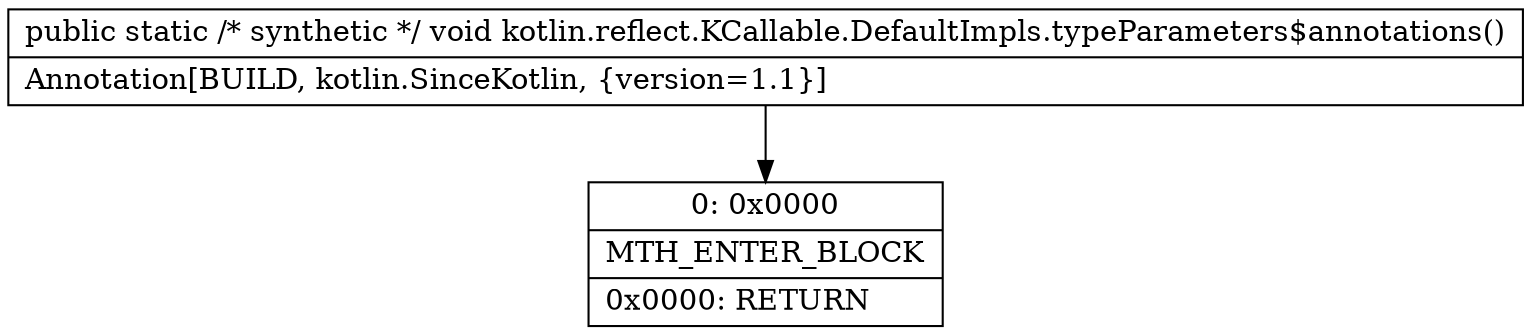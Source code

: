digraph "CFG forkotlin.reflect.KCallable.DefaultImpls.typeParameters$annotations()V" {
Node_0 [shape=record,label="{0\:\ 0x0000|MTH_ENTER_BLOCK\l|0x0000: RETURN   \l}"];
MethodNode[shape=record,label="{public static \/* synthetic *\/ void kotlin.reflect.KCallable.DefaultImpls.typeParameters$annotations()  | Annotation[BUILD, kotlin.SinceKotlin, \{version=1.1\}]\l}"];
MethodNode -> Node_0;
}

